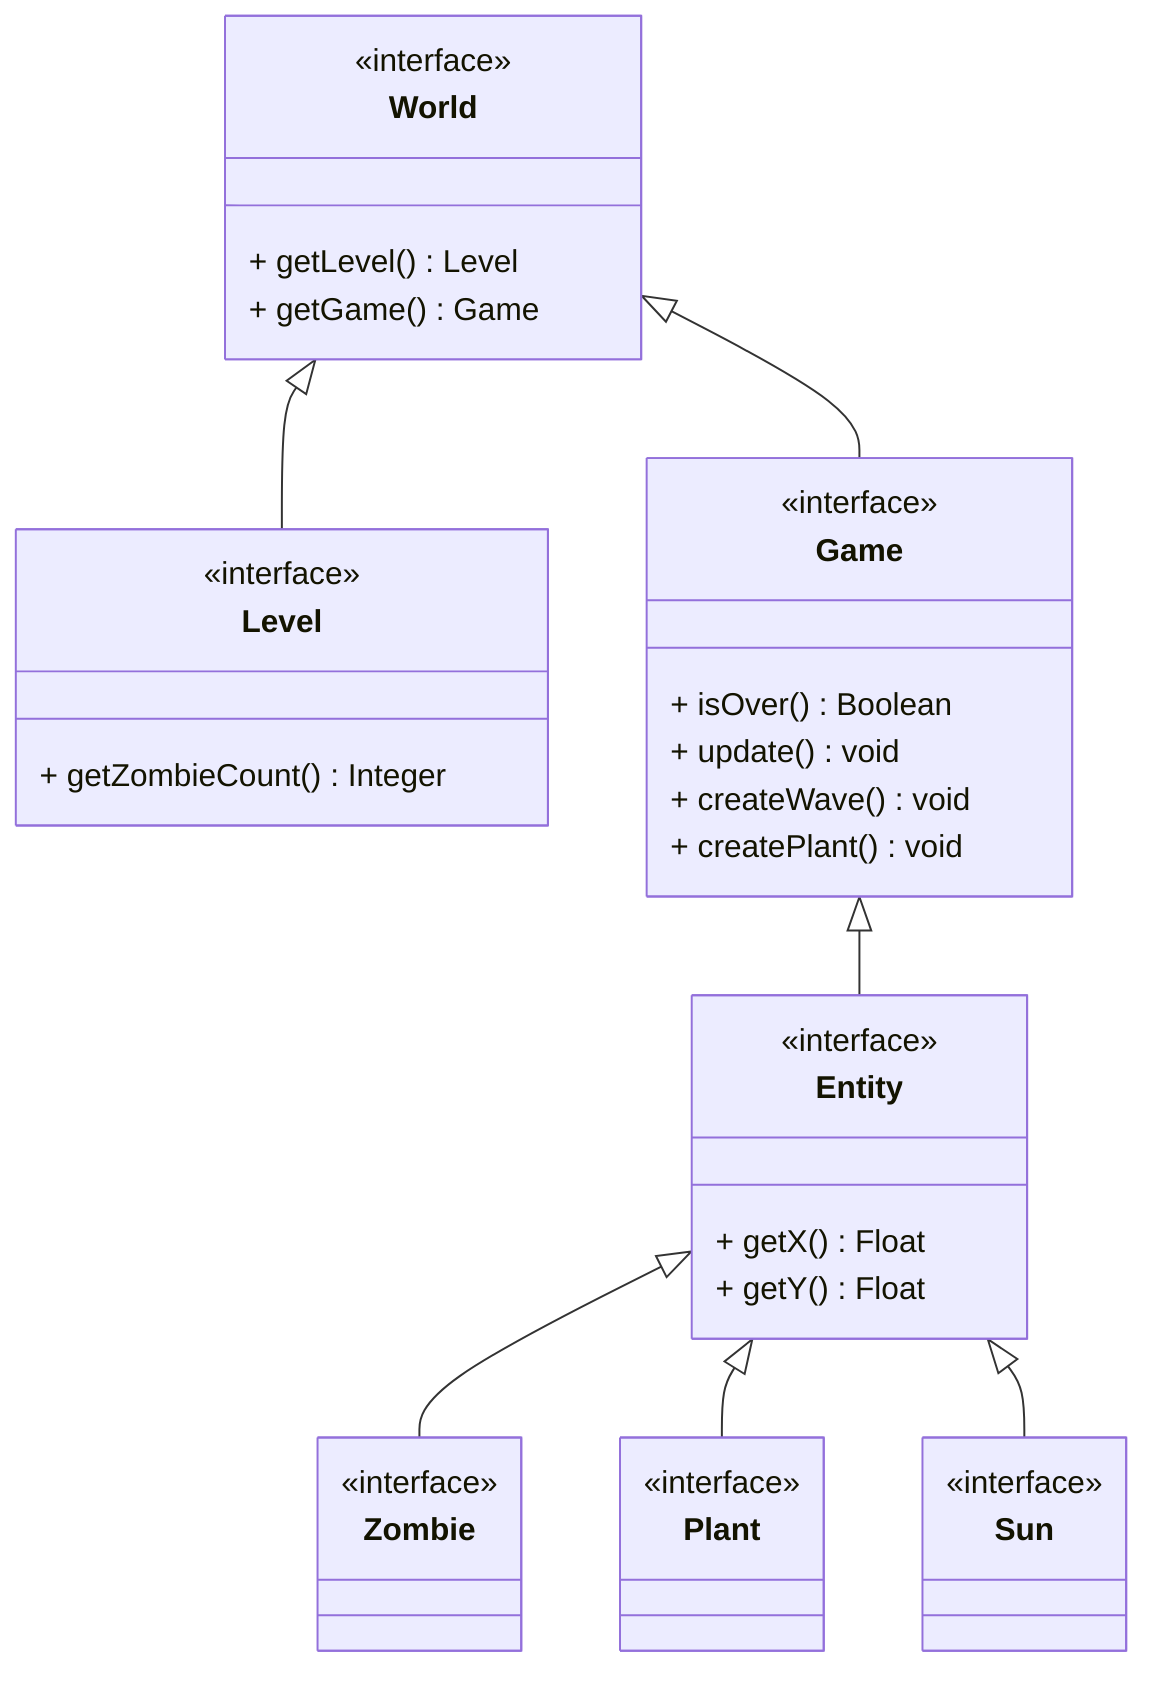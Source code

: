 %%%%
%% Analysis UML
%% Put this Code on mermaid.live
%% Diagram Type: Class
%%%%

classDiagram
    %% Classes
    class World {
        <<interface>>
 
        + getLevel() Level
        + getGame() Game
    }

    class Level {
        <<interface>>

        + getZombieCount() Integer
    }

    class Game {
        <<interface>>

        %% createWave() --> Zombie Horde
        %% createPlant() --> Position Plant Entity
        + isOver() Boolean
        + update() void
        + createWave() void
        + createPlant() void
    }

    class Entity {
        <<interface>>

        %% Using Float instead of Double for Optimization
        + getX() Float
        + getY() Float
    }

    class Zombie {
        <<interface>>
    }
    
    class Plant {
        <<interface>>
    }

    class Sun {
        <<interface>>
    }

    %% Connections
    World <|-- Level
    World <|-- Game
    Game <|-- Entity
    Entity <|-- Zombie
    Entity <|-- Plant
    Entity <|-- Sun